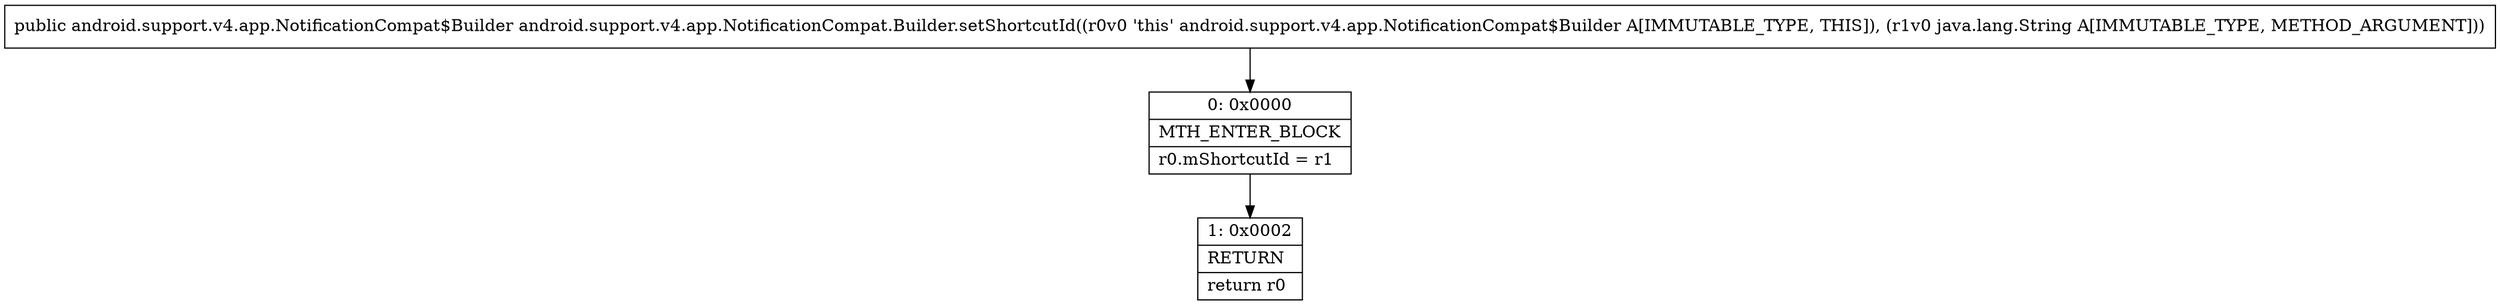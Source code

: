 digraph "CFG forandroid.support.v4.app.NotificationCompat.Builder.setShortcutId(Ljava\/lang\/String;)Landroid\/support\/v4\/app\/NotificationCompat$Builder;" {
Node_0 [shape=record,label="{0\:\ 0x0000|MTH_ENTER_BLOCK\l|r0.mShortcutId = r1\l}"];
Node_1 [shape=record,label="{1\:\ 0x0002|RETURN\l|return r0\l}"];
MethodNode[shape=record,label="{public android.support.v4.app.NotificationCompat$Builder android.support.v4.app.NotificationCompat.Builder.setShortcutId((r0v0 'this' android.support.v4.app.NotificationCompat$Builder A[IMMUTABLE_TYPE, THIS]), (r1v0 java.lang.String A[IMMUTABLE_TYPE, METHOD_ARGUMENT])) }"];
MethodNode -> Node_0;
Node_0 -> Node_1;
}

